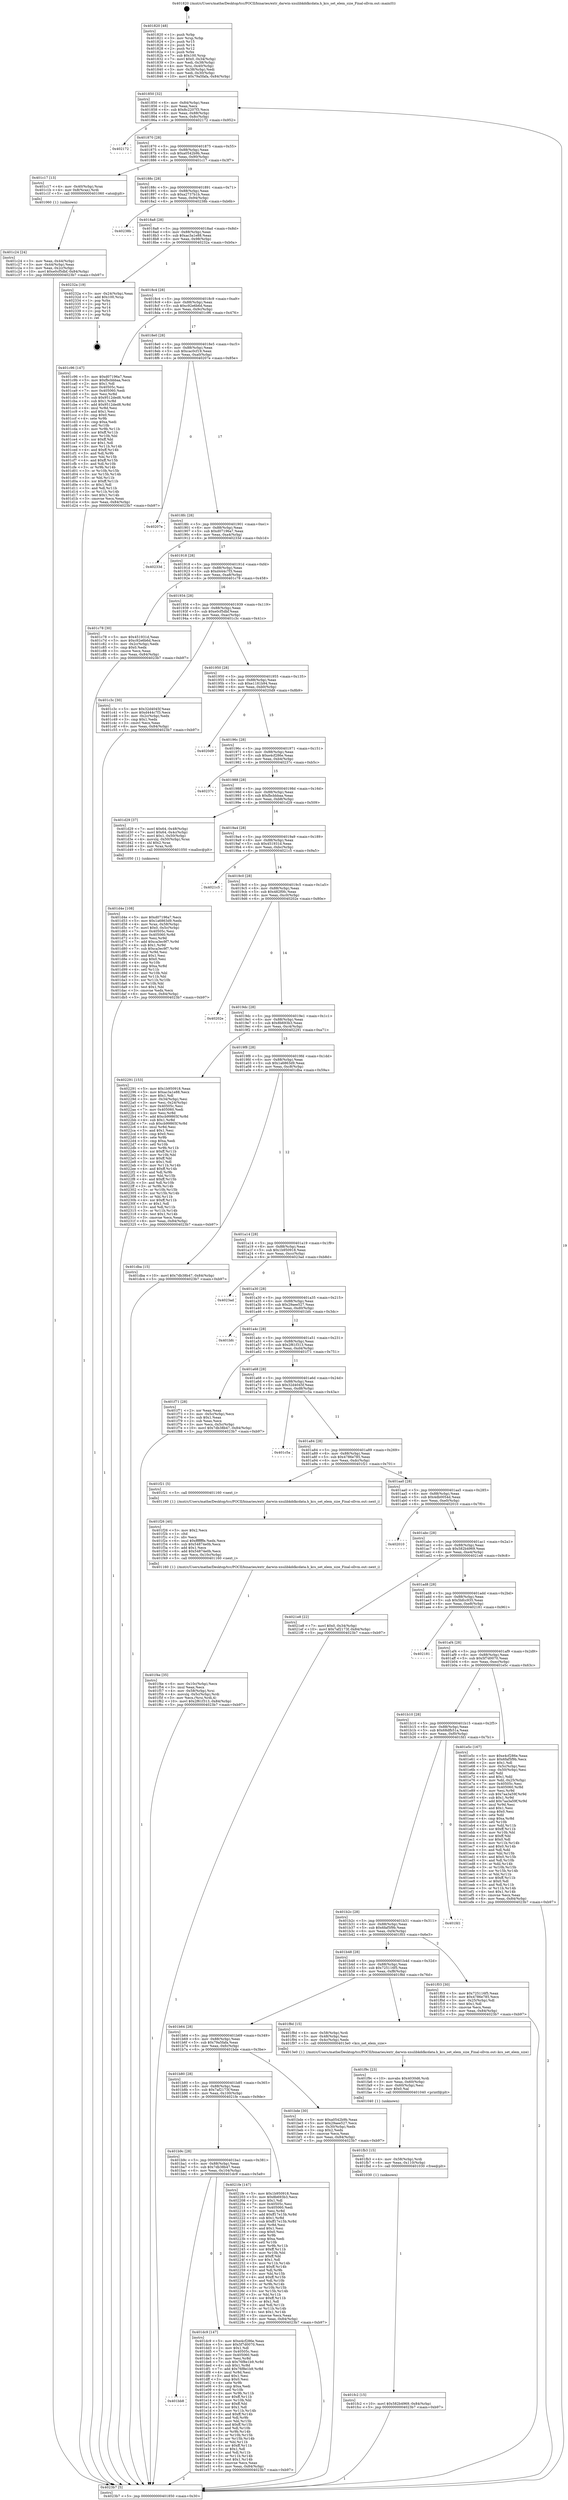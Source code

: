 digraph "0x401820" {
  label = "0x401820 (/mnt/c/Users/mathe/Desktop/tcc/POCII/binaries/extr_darwin-xnulibkddkcdata.h_kcs_set_elem_size_Final-ollvm.out::main(0))"
  labelloc = "t"
  node[shape=record]

  Entry [label="",width=0.3,height=0.3,shape=circle,fillcolor=black,style=filled]
  "0x401850" [label="{
     0x401850 [32]\l
     | [instrs]\l
     &nbsp;&nbsp;0x401850 \<+6\>: mov -0x84(%rbp),%eax\l
     &nbsp;&nbsp;0x401856 \<+2\>: mov %eax,%ecx\l
     &nbsp;&nbsp;0x401858 \<+6\>: sub $0x8c2207f3,%ecx\l
     &nbsp;&nbsp;0x40185e \<+6\>: mov %eax,-0x88(%rbp)\l
     &nbsp;&nbsp;0x401864 \<+6\>: mov %ecx,-0x8c(%rbp)\l
     &nbsp;&nbsp;0x40186a \<+6\>: je 0000000000402172 \<main+0x952\>\l
  }"]
  "0x402172" [label="{
     0x402172\l
  }", style=dashed]
  "0x401870" [label="{
     0x401870 [28]\l
     | [instrs]\l
     &nbsp;&nbsp;0x401870 \<+5\>: jmp 0000000000401875 \<main+0x55\>\l
     &nbsp;&nbsp;0x401875 \<+6\>: mov -0x88(%rbp),%eax\l
     &nbsp;&nbsp;0x40187b \<+5\>: sub $0xa0542b9b,%eax\l
     &nbsp;&nbsp;0x401880 \<+6\>: mov %eax,-0x90(%rbp)\l
     &nbsp;&nbsp;0x401886 \<+6\>: je 0000000000401c17 \<main+0x3f7\>\l
  }"]
  Exit [label="",width=0.3,height=0.3,shape=circle,fillcolor=black,style=filled,peripheries=2]
  "0x401c17" [label="{
     0x401c17 [13]\l
     | [instrs]\l
     &nbsp;&nbsp;0x401c17 \<+4\>: mov -0x40(%rbp),%rax\l
     &nbsp;&nbsp;0x401c1b \<+4\>: mov 0x8(%rax),%rdi\l
     &nbsp;&nbsp;0x401c1f \<+5\>: call 0000000000401060 \<atoi@plt\>\l
     | [calls]\l
     &nbsp;&nbsp;0x401060 \{1\} (unknown)\l
  }"]
  "0x40188c" [label="{
     0x40188c [28]\l
     | [instrs]\l
     &nbsp;&nbsp;0x40188c \<+5\>: jmp 0000000000401891 \<main+0x71\>\l
     &nbsp;&nbsp;0x401891 \<+6\>: mov -0x88(%rbp),%eax\l
     &nbsp;&nbsp;0x401897 \<+5\>: sub $0xa2737b1b,%eax\l
     &nbsp;&nbsp;0x40189c \<+6\>: mov %eax,-0x94(%rbp)\l
     &nbsp;&nbsp;0x4018a2 \<+6\>: je 000000000040238b \<main+0xb6b\>\l
  }"]
  "0x401fc2" [label="{
     0x401fc2 [15]\l
     | [instrs]\l
     &nbsp;&nbsp;0x401fc2 \<+10\>: movl $0x582b4969,-0x84(%rbp)\l
     &nbsp;&nbsp;0x401fcc \<+5\>: jmp 00000000004023b7 \<main+0xb97\>\l
  }"]
  "0x40238b" [label="{
     0x40238b\l
  }", style=dashed]
  "0x4018a8" [label="{
     0x4018a8 [28]\l
     | [instrs]\l
     &nbsp;&nbsp;0x4018a8 \<+5\>: jmp 00000000004018ad \<main+0x8d\>\l
     &nbsp;&nbsp;0x4018ad \<+6\>: mov -0x88(%rbp),%eax\l
     &nbsp;&nbsp;0x4018b3 \<+5\>: sub $0xac3a1e88,%eax\l
     &nbsp;&nbsp;0x4018b8 \<+6\>: mov %eax,-0x98(%rbp)\l
     &nbsp;&nbsp;0x4018be \<+6\>: je 000000000040232a \<main+0xb0a\>\l
  }"]
  "0x401fb3" [label="{
     0x401fb3 [15]\l
     | [instrs]\l
     &nbsp;&nbsp;0x401fb3 \<+4\>: mov -0x58(%rbp),%rdi\l
     &nbsp;&nbsp;0x401fb7 \<+6\>: mov %eax,-0x110(%rbp)\l
     &nbsp;&nbsp;0x401fbd \<+5\>: call 0000000000401030 \<free@plt\>\l
     | [calls]\l
     &nbsp;&nbsp;0x401030 \{1\} (unknown)\l
  }"]
  "0x40232a" [label="{
     0x40232a [19]\l
     | [instrs]\l
     &nbsp;&nbsp;0x40232a \<+3\>: mov -0x24(%rbp),%eax\l
     &nbsp;&nbsp;0x40232d \<+7\>: add $0x100,%rsp\l
     &nbsp;&nbsp;0x402334 \<+1\>: pop %rbx\l
     &nbsp;&nbsp;0x402335 \<+2\>: pop %r12\l
     &nbsp;&nbsp;0x402337 \<+2\>: pop %r14\l
     &nbsp;&nbsp;0x402339 \<+2\>: pop %r15\l
     &nbsp;&nbsp;0x40233b \<+1\>: pop %rbp\l
     &nbsp;&nbsp;0x40233c \<+1\>: ret\l
  }"]
  "0x4018c4" [label="{
     0x4018c4 [28]\l
     | [instrs]\l
     &nbsp;&nbsp;0x4018c4 \<+5\>: jmp 00000000004018c9 \<main+0xa9\>\l
     &nbsp;&nbsp;0x4018c9 \<+6\>: mov -0x88(%rbp),%eax\l
     &nbsp;&nbsp;0x4018cf \<+5\>: sub $0xc92e6b6d,%eax\l
     &nbsp;&nbsp;0x4018d4 \<+6\>: mov %eax,-0x9c(%rbp)\l
     &nbsp;&nbsp;0x4018da \<+6\>: je 0000000000401c96 \<main+0x476\>\l
  }"]
  "0x401f9c" [label="{
     0x401f9c [23]\l
     | [instrs]\l
     &nbsp;&nbsp;0x401f9c \<+10\>: movabs $0x4030d6,%rdi\l
     &nbsp;&nbsp;0x401fa6 \<+3\>: mov %eax,-0x60(%rbp)\l
     &nbsp;&nbsp;0x401fa9 \<+3\>: mov -0x60(%rbp),%esi\l
     &nbsp;&nbsp;0x401fac \<+2\>: mov $0x0,%al\l
     &nbsp;&nbsp;0x401fae \<+5\>: call 0000000000401040 \<printf@plt\>\l
     | [calls]\l
     &nbsp;&nbsp;0x401040 \{1\} (unknown)\l
  }"]
  "0x401c96" [label="{
     0x401c96 [147]\l
     | [instrs]\l
     &nbsp;&nbsp;0x401c96 \<+5\>: mov $0xd07196a7,%eax\l
     &nbsp;&nbsp;0x401c9b \<+5\>: mov $0xfbcbbbaa,%ecx\l
     &nbsp;&nbsp;0x401ca0 \<+2\>: mov $0x1,%dl\l
     &nbsp;&nbsp;0x401ca2 \<+7\>: mov 0x40505c,%esi\l
     &nbsp;&nbsp;0x401ca9 \<+7\>: mov 0x405060,%edi\l
     &nbsp;&nbsp;0x401cb0 \<+3\>: mov %esi,%r8d\l
     &nbsp;&nbsp;0x401cb3 \<+7\>: sub $0x9512ded8,%r8d\l
     &nbsp;&nbsp;0x401cba \<+4\>: sub $0x1,%r8d\l
     &nbsp;&nbsp;0x401cbe \<+7\>: add $0x9512ded8,%r8d\l
     &nbsp;&nbsp;0x401cc5 \<+4\>: imul %r8d,%esi\l
     &nbsp;&nbsp;0x401cc9 \<+3\>: and $0x1,%esi\l
     &nbsp;&nbsp;0x401ccc \<+3\>: cmp $0x0,%esi\l
     &nbsp;&nbsp;0x401ccf \<+4\>: sete %r9b\l
     &nbsp;&nbsp;0x401cd3 \<+3\>: cmp $0xa,%edi\l
     &nbsp;&nbsp;0x401cd6 \<+4\>: setl %r10b\l
     &nbsp;&nbsp;0x401cda \<+3\>: mov %r9b,%r11b\l
     &nbsp;&nbsp;0x401cdd \<+4\>: xor $0xff,%r11b\l
     &nbsp;&nbsp;0x401ce1 \<+3\>: mov %r10b,%bl\l
     &nbsp;&nbsp;0x401ce4 \<+3\>: xor $0xff,%bl\l
     &nbsp;&nbsp;0x401ce7 \<+3\>: xor $0x1,%dl\l
     &nbsp;&nbsp;0x401cea \<+3\>: mov %r11b,%r14b\l
     &nbsp;&nbsp;0x401ced \<+4\>: and $0xff,%r14b\l
     &nbsp;&nbsp;0x401cf1 \<+3\>: and %dl,%r9b\l
     &nbsp;&nbsp;0x401cf4 \<+3\>: mov %bl,%r15b\l
     &nbsp;&nbsp;0x401cf7 \<+4\>: and $0xff,%r15b\l
     &nbsp;&nbsp;0x401cfb \<+3\>: and %dl,%r10b\l
     &nbsp;&nbsp;0x401cfe \<+3\>: or %r9b,%r14b\l
     &nbsp;&nbsp;0x401d01 \<+3\>: or %r10b,%r15b\l
     &nbsp;&nbsp;0x401d04 \<+3\>: xor %r15b,%r14b\l
     &nbsp;&nbsp;0x401d07 \<+3\>: or %bl,%r11b\l
     &nbsp;&nbsp;0x401d0a \<+4\>: xor $0xff,%r11b\l
     &nbsp;&nbsp;0x401d0e \<+3\>: or $0x1,%dl\l
     &nbsp;&nbsp;0x401d11 \<+3\>: and %dl,%r11b\l
     &nbsp;&nbsp;0x401d14 \<+3\>: or %r11b,%r14b\l
     &nbsp;&nbsp;0x401d17 \<+4\>: test $0x1,%r14b\l
     &nbsp;&nbsp;0x401d1b \<+3\>: cmovne %ecx,%eax\l
     &nbsp;&nbsp;0x401d1e \<+6\>: mov %eax,-0x84(%rbp)\l
     &nbsp;&nbsp;0x401d24 \<+5\>: jmp 00000000004023b7 \<main+0xb97\>\l
  }"]
  "0x4018e0" [label="{
     0x4018e0 [28]\l
     | [instrs]\l
     &nbsp;&nbsp;0x4018e0 \<+5\>: jmp 00000000004018e5 \<main+0xc5\>\l
     &nbsp;&nbsp;0x4018e5 \<+6\>: mov -0x88(%rbp),%eax\l
     &nbsp;&nbsp;0x4018eb \<+5\>: sub $0xcac0cf19,%eax\l
     &nbsp;&nbsp;0x4018f0 \<+6\>: mov %eax,-0xa0(%rbp)\l
     &nbsp;&nbsp;0x4018f6 \<+6\>: je 000000000040207e \<main+0x85e\>\l
  }"]
  "0x401f4e" [label="{
     0x401f4e [35]\l
     | [instrs]\l
     &nbsp;&nbsp;0x401f4e \<+6\>: mov -0x10c(%rbp),%ecx\l
     &nbsp;&nbsp;0x401f54 \<+3\>: imul %eax,%ecx\l
     &nbsp;&nbsp;0x401f57 \<+4\>: mov -0x58(%rbp),%rsi\l
     &nbsp;&nbsp;0x401f5b \<+4\>: movslq -0x5c(%rbp),%rdi\l
     &nbsp;&nbsp;0x401f5f \<+3\>: mov %ecx,(%rsi,%rdi,4)\l
     &nbsp;&nbsp;0x401f62 \<+10\>: movl $0x2f61f313,-0x84(%rbp)\l
     &nbsp;&nbsp;0x401f6c \<+5\>: jmp 00000000004023b7 \<main+0xb97\>\l
  }"]
  "0x40207e" [label="{
     0x40207e\l
  }", style=dashed]
  "0x4018fc" [label="{
     0x4018fc [28]\l
     | [instrs]\l
     &nbsp;&nbsp;0x4018fc \<+5\>: jmp 0000000000401901 \<main+0xe1\>\l
     &nbsp;&nbsp;0x401901 \<+6\>: mov -0x88(%rbp),%eax\l
     &nbsp;&nbsp;0x401907 \<+5\>: sub $0xd07196a7,%eax\l
     &nbsp;&nbsp;0x40190c \<+6\>: mov %eax,-0xa4(%rbp)\l
     &nbsp;&nbsp;0x401912 \<+6\>: je 000000000040233d \<main+0xb1d\>\l
  }"]
  "0x401f26" [label="{
     0x401f26 [40]\l
     | [instrs]\l
     &nbsp;&nbsp;0x401f26 \<+5\>: mov $0x2,%ecx\l
     &nbsp;&nbsp;0x401f2b \<+1\>: cltd\l
     &nbsp;&nbsp;0x401f2c \<+2\>: idiv %ecx\l
     &nbsp;&nbsp;0x401f2e \<+6\>: imul $0xfffffffe,%edx,%ecx\l
     &nbsp;&nbsp;0x401f34 \<+6\>: sub $0x54874e0b,%ecx\l
     &nbsp;&nbsp;0x401f3a \<+3\>: add $0x1,%ecx\l
     &nbsp;&nbsp;0x401f3d \<+6\>: add $0x54874e0b,%ecx\l
     &nbsp;&nbsp;0x401f43 \<+6\>: mov %ecx,-0x10c(%rbp)\l
     &nbsp;&nbsp;0x401f49 \<+5\>: call 0000000000401160 \<next_i\>\l
     | [calls]\l
     &nbsp;&nbsp;0x401160 \{1\} (/mnt/c/Users/mathe/Desktop/tcc/POCII/binaries/extr_darwin-xnulibkddkcdata.h_kcs_set_elem_size_Final-ollvm.out::next_i)\l
  }"]
  "0x40233d" [label="{
     0x40233d\l
  }", style=dashed]
  "0x401918" [label="{
     0x401918 [28]\l
     | [instrs]\l
     &nbsp;&nbsp;0x401918 \<+5\>: jmp 000000000040191d \<main+0xfd\>\l
     &nbsp;&nbsp;0x40191d \<+6\>: mov -0x88(%rbp),%eax\l
     &nbsp;&nbsp;0x401923 \<+5\>: sub $0xd444c7f3,%eax\l
     &nbsp;&nbsp;0x401928 \<+6\>: mov %eax,-0xa8(%rbp)\l
     &nbsp;&nbsp;0x40192e \<+6\>: je 0000000000401c78 \<main+0x458\>\l
  }"]
  "0x401bb8" [label="{
     0x401bb8\l
  }", style=dashed]
  "0x401c78" [label="{
     0x401c78 [30]\l
     | [instrs]\l
     &nbsp;&nbsp;0x401c78 \<+5\>: mov $0x451931d,%eax\l
     &nbsp;&nbsp;0x401c7d \<+5\>: mov $0xc92e6b6d,%ecx\l
     &nbsp;&nbsp;0x401c82 \<+3\>: mov -0x2c(%rbp),%edx\l
     &nbsp;&nbsp;0x401c85 \<+3\>: cmp $0x0,%edx\l
     &nbsp;&nbsp;0x401c88 \<+3\>: cmove %ecx,%eax\l
     &nbsp;&nbsp;0x401c8b \<+6\>: mov %eax,-0x84(%rbp)\l
     &nbsp;&nbsp;0x401c91 \<+5\>: jmp 00000000004023b7 \<main+0xb97\>\l
  }"]
  "0x401934" [label="{
     0x401934 [28]\l
     | [instrs]\l
     &nbsp;&nbsp;0x401934 \<+5\>: jmp 0000000000401939 \<main+0x119\>\l
     &nbsp;&nbsp;0x401939 \<+6\>: mov -0x88(%rbp),%eax\l
     &nbsp;&nbsp;0x40193f \<+5\>: sub $0xe0cf5dbf,%eax\l
     &nbsp;&nbsp;0x401944 \<+6\>: mov %eax,-0xac(%rbp)\l
     &nbsp;&nbsp;0x40194a \<+6\>: je 0000000000401c3c \<main+0x41c\>\l
  }"]
  "0x401dc9" [label="{
     0x401dc9 [147]\l
     | [instrs]\l
     &nbsp;&nbsp;0x401dc9 \<+5\>: mov $0xe4cf286e,%eax\l
     &nbsp;&nbsp;0x401dce \<+5\>: mov $0x5f7d0070,%ecx\l
     &nbsp;&nbsp;0x401dd3 \<+2\>: mov $0x1,%dl\l
     &nbsp;&nbsp;0x401dd5 \<+7\>: mov 0x40505c,%esi\l
     &nbsp;&nbsp;0x401ddc \<+7\>: mov 0x405060,%edi\l
     &nbsp;&nbsp;0x401de3 \<+3\>: mov %esi,%r8d\l
     &nbsp;&nbsp;0x401de6 \<+7\>: sub $0x76f8e1b9,%r8d\l
     &nbsp;&nbsp;0x401ded \<+4\>: sub $0x1,%r8d\l
     &nbsp;&nbsp;0x401df1 \<+7\>: add $0x76f8e1b9,%r8d\l
     &nbsp;&nbsp;0x401df8 \<+4\>: imul %r8d,%esi\l
     &nbsp;&nbsp;0x401dfc \<+3\>: and $0x1,%esi\l
     &nbsp;&nbsp;0x401dff \<+3\>: cmp $0x0,%esi\l
     &nbsp;&nbsp;0x401e02 \<+4\>: sete %r9b\l
     &nbsp;&nbsp;0x401e06 \<+3\>: cmp $0xa,%edi\l
     &nbsp;&nbsp;0x401e09 \<+4\>: setl %r10b\l
     &nbsp;&nbsp;0x401e0d \<+3\>: mov %r9b,%r11b\l
     &nbsp;&nbsp;0x401e10 \<+4\>: xor $0xff,%r11b\l
     &nbsp;&nbsp;0x401e14 \<+3\>: mov %r10b,%bl\l
     &nbsp;&nbsp;0x401e17 \<+3\>: xor $0xff,%bl\l
     &nbsp;&nbsp;0x401e1a \<+3\>: xor $0x1,%dl\l
     &nbsp;&nbsp;0x401e1d \<+3\>: mov %r11b,%r14b\l
     &nbsp;&nbsp;0x401e20 \<+4\>: and $0xff,%r14b\l
     &nbsp;&nbsp;0x401e24 \<+3\>: and %dl,%r9b\l
     &nbsp;&nbsp;0x401e27 \<+3\>: mov %bl,%r15b\l
     &nbsp;&nbsp;0x401e2a \<+4\>: and $0xff,%r15b\l
     &nbsp;&nbsp;0x401e2e \<+3\>: and %dl,%r10b\l
     &nbsp;&nbsp;0x401e31 \<+3\>: or %r9b,%r14b\l
     &nbsp;&nbsp;0x401e34 \<+3\>: or %r10b,%r15b\l
     &nbsp;&nbsp;0x401e37 \<+3\>: xor %r15b,%r14b\l
     &nbsp;&nbsp;0x401e3a \<+3\>: or %bl,%r11b\l
     &nbsp;&nbsp;0x401e3d \<+4\>: xor $0xff,%r11b\l
     &nbsp;&nbsp;0x401e41 \<+3\>: or $0x1,%dl\l
     &nbsp;&nbsp;0x401e44 \<+3\>: and %dl,%r11b\l
     &nbsp;&nbsp;0x401e47 \<+3\>: or %r11b,%r14b\l
     &nbsp;&nbsp;0x401e4a \<+4\>: test $0x1,%r14b\l
     &nbsp;&nbsp;0x401e4e \<+3\>: cmovne %ecx,%eax\l
     &nbsp;&nbsp;0x401e51 \<+6\>: mov %eax,-0x84(%rbp)\l
     &nbsp;&nbsp;0x401e57 \<+5\>: jmp 00000000004023b7 \<main+0xb97\>\l
  }"]
  "0x401c3c" [label="{
     0x401c3c [30]\l
     | [instrs]\l
     &nbsp;&nbsp;0x401c3c \<+5\>: mov $0x32d4045f,%eax\l
     &nbsp;&nbsp;0x401c41 \<+5\>: mov $0xd444c7f3,%ecx\l
     &nbsp;&nbsp;0x401c46 \<+3\>: mov -0x2c(%rbp),%edx\l
     &nbsp;&nbsp;0x401c49 \<+3\>: cmp $0x1,%edx\l
     &nbsp;&nbsp;0x401c4c \<+3\>: cmovl %ecx,%eax\l
     &nbsp;&nbsp;0x401c4f \<+6\>: mov %eax,-0x84(%rbp)\l
     &nbsp;&nbsp;0x401c55 \<+5\>: jmp 00000000004023b7 \<main+0xb97\>\l
  }"]
  "0x401950" [label="{
     0x401950 [28]\l
     | [instrs]\l
     &nbsp;&nbsp;0x401950 \<+5\>: jmp 0000000000401955 \<main+0x135\>\l
     &nbsp;&nbsp;0x401955 \<+6\>: mov -0x88(%rbp),%eax\l
     &nbsp;&nbsp;0x40195b \<+5\>: sub $0xe1181b94,%eax\l
     &nbsp;&nbsp;0x401960 \<+6\>: mov %eax,-0xb0(%rbp)\l
     &nbsp;&nbsp;0x401966 \<+6\>: je 00000000004020d9 \<main+0x8b9\>\l
  }"]
  "0x401b9c" [label="{
     0x401b9c [28]\l
     | [instrs]\l
     &nbsp;&nbsp;0x401b9c \<+5\>: jmp 0000000000401ba1 \<main+0x381\>\l
     &nbsp;&nbsp;0x401ba1 \<+6\>: mov -0x88(%rbp),%eax\l
     &nbsp;&nbsp;0x401ba7 \<+5\>: sub $0x7db38b47,%eax\l
     &nbsp;&nbsp;0x401bac \<+6\>: mov %eax,-0x104(%rbp)\l
     &nbsp;&nbsp;0x401bb2 \<+6\>: je 0000000000401dc9 \<main+0x5a9\>\l
  }"]
  "0x4020d9" [label="{
     0x4020d9\l
  }", style=dashed]
  "0x40196c" [label="{
     0x40196c [28]\l
     | [instrs]\l
     &nbsp;&nbsp;0x40196c \<+5\>: jmp 0000000000401971 \<main+0x151\>\l
     &nbsp;&nbsp;0x401971 \<+6\>: mov -0x88(%rbp),%eax\l
     &nbsp;&nbsp;0x401977 \<+5\>: sub $0xe4cf286e,%eax\l
     &nbsp;&nbsp;0x40197c \<+6\>: mov %eax,-0xb4(%rbp)\l
     &nbsp;&nbsp;0x401982 \<+6\>: je 000000000040237c \<main+0xb5c\>\l
  }"]
  "0x4021fe" [label="{
     0x4021fe [147]\l
     | [instrs]\l
     &nbsp;&nbsp;0x4021fe \<+5\>: mov $0x1b950918,%eax\l
     &nbsp;&nbsp;0x402203 \<+5\>: mov $0x8b693b3,%ecx\l
     &nbsp;&nbsp;0x402208 \<+2\>: mov $0x1,%dl\l
     &nbsp;&nbsp;0x40220a \<+7\>: mov 0x40505c,%esi\l
     &nbsp;&nbsp;0x402211 \<+7\>: mov 0x405060,%edi\l
     &nbsp;&nbsp;0x402218 \<+3\>: mov %esi,%r8d\l
     &nbsp;&nbsp;0x40221b \<+7\>: add $0xff17e15b,%r8d\l
     &nbsp;&nbsp;0x402222 \<+4\>: sub $0x1,%r8d\l
     &nbsp;&nbsp;0x402226 \<+7\>: sub $0xff17e15b,%r8d\l
     &nbsp;&nbsp;0x40222d \<+4\>: imul %r8d,%esi\l
     &nbsp;&nbsp;0x402231 \<+3\>: and $0x1,%esi\l
     &nbsp;&nbsp;0x402234 \<+3\>: cmp $0x0,%esi\l
     &nbsp;&nbsp;0x402237 \<+4\>: sete %r9b\l
     &nbsp;&nbsp;0x40223b \<+3\>: cmp $0xa,%edi\l
     &nbsp;&nbsp;0x40223e \<+4\>: setl %r10b\l
     &nbsp;&nbsp;0x402242 \<+3\>: mov %r9b,%r11b\l
     &nbsp;&nbsp;0x402245 \<+4\>: xor $0xff,%r11b\l
     &nbsp;&nbsp;0x402249 \<+3\>: mov %r10b,%bl\l
     &nbsp;&nbsp;0x40224c \<+3\>: xor $0xff,%bl\l
     &nbsp;&nbsp;0x40224f \<+3\>: xor $0x1,%dl\l
     &nbsp;&nbsp;0x402252 \<+3\>: mov %r11b,%r14b\l
     &nbsp;&nbsp;0x402255 \<+4\>: and $0xff,%r14b\l
     &nbsp;&nbsp;0x402259 \<+3\>: and %dl,%r9b\l
     &nbsp;&nbsp;0x40225c \<+3\>: mov %bl,%r15b\l
     &nbsp;&nbsp;0x40225f \<+4\>: and $0xff,%r15b\l
     &nbsp;&nbsp;0x402263 \<+3\>: and %dl,%r10b\l
     &nbsp;&nbsp;0x402266 \<+3\>: or %r9b,%r14b\l
     &nbsp;&nbsp;0x402269 \<+3\>: or %r10b,%r15b\l
     &nbsp;&nbsp;0x40226c \<+3\>: xor %r15b,%r14b\l
     &nbsp;&nbsp;0x40226f \<+3\>: or %bl,%r11b\l
     &nbsp;&nbsp;0x402272 \<+4\>: xor $0xff,%r11b\l
     &nbsp;&nbsp;0x402276 \<+3\>: or $0x1,%dl\l
     &nbsp;&nbsp;0x402279 \<+3\>: and %dl,%r11b\l
     &nbsp;&nbsp;0x40227c \<+3\>: or %r11b,%r14b\l
     &nbsp;&nbsp;0x40227f \<+4\>: test $0x1,%r14b\l
     &nbsp;&nbsp;0x402283 \<+3\>: cmovne %ecx,%eax\l
     &nbsp;&nbsp;0x402286 \<+6\>: mov %eax,-0x84(%rbp)\l
     &nbsp;&nbsp;0x40228c \<+5\>: jmp 00000000004023b7 \<main+0xb97\>\l
  }"]
  "0x40237c" [label="{
     0x40237c\l
  }", style=dashed]
  "0x401988" [label="{
     0x401988 [28]\l
     | [instrs]\l
     &nbsp;&nbsp;0x401988 \<+5\>: jmp 000000000040198d \<main+0x16d\>\l
     &nbsp;&nbsp;0x40198d \<+6\>: mov -0x88(%rbp),%eax\l
     &nbsp;&nbsp;0x401993 \<+5\>: sub $0xfbcbbbaa,%eax\l
     &nbsp;&nbsp;0x401998 \<+6\>: mov %eax,-0xb8(%rbp)\l
     &nbsp;&nbsp;0x40199e \<+6\>: je 0000000000401d29 \<main+0x509\>\l
  }"]
  "0x401d4e" [label="{
     0x401d4e [108]\l
     | [instrs]\l
     &nbsp;&nbsp;0x401d4e \<+5\>: mov $0xd07196a7,%ecx\l
     &nbsp;&nbsp;0x401d53 \<+5\>: mov $0x1a6863d9,%edx\l
     &nbsp;&nbsp;0x401d58 \<+4\>: mov %rax,-0x58(%rbp)\l
     &nbsp;&nbsp;0x401d5c \<+7\>: movl $0x0,-0x5c(%rbp)\l
     &nbsp;&nbsp;0x401d63 \<+7\>: mov 0x40505c,%esi\l
     &nbsp;&nbsp;0x401d6a \<+8\>: mov 0x405060,%r8d\l
     &nbsp;&nbsp;0x401d72 \<+3\>: mov %esi,%r9d\l
     &nbsp;&nbsp;0x401d75 \<+7\>: add $0xca3ec9f7,%r9d\l
     &nbsp;&nbsp;0x401d7c \<+4\>: sub $0x1,%r9d\l
     &nbsp;&nbsp;0x401d80 \<+7\>: sub $0xca3ec9f7,%r9d\l
     &nbsp;&nbsp;0x401d87 \<+4\>: imul %r9d,%esi\l
     &nbsp;&nbsp;0x401d8b \<+3\>: and $0x1,%esi\l
     &nbsp;&nbsp;0x401d8e \<+3\>: cmp $0x0,%esi\l
     &nbsp;&nbsp;0x401d91 \<+4\>: sete %r10b\l
     &nbsp;&nbsp;0x401d95 \<+4\>: cmp $0xa,%r8d\l
     &nbsp;&nbsp;0x401d99 \<+4\>: setl %r11b\l
     &nbsp;&nbsp;0x401d9d \<+3\>: mov %r10b,%bl\l
     &nbsp;&nbsp;0x401da0 \<+3\>: and %r11b,%bl\l
     &nbsp;&nbsp;0x401da3 \<+3\>: xor %r11b,%r10b\l
     &nbsp;&nbsp;0x401da6 \<+3\>: or %r10b,%bl\l
     &nbsp;&nbsp;0x401da9 \<+3\>: test $0x1,%bl\l
     &nbsp;&nbsp;0x401dac \<+3\>: cmovne %edx,%ecx\l
     &nbsp;&nbsp;0x401daf \<+6\>: mov %ecx,-0x84(%rbp)\l
     &nbsp;&nbsp;0x401db5 \<+5\>: jmp 00000000004023b7 \<main+0xb97\>\l
  }"]
  "0x401d29" [label="{
     0x401d29 [37]\l
     | [instrs]\l
     &nbsp;&nbsp;0x401d29 \<+7\>: movl $0x64,-0x48(%rbp)\l
     &nbsp;&nbsp;0x401d30 \<+7\>: movl $0x64,-0x4c(%rbp)\l
     &nbsp;&nbsp;0x401d37 \<+7\>: movl $0x1,-0x50(%rbp)\l
     &nbsp;&nbsp;0x401d3e \<+4\>: movslq -0x50(%rbp),%rax\l
     &nbsp;&nbsp;0x401d42 \<+4\>: shl $0x2,%rax\l
     &nbsp;&nbsp;0x401d46 \<+3\>: mov %rax,%rdi\l
     &nbsp;&nbsp;0x401d49 \<+5\>: call 0000000000401050 \<malloc@plt\>\l
     | [calls]\l
     &nbsp;&nbsp;0x401050 \{1\} (unknown)\l
  }"]
  "0x4019a4" [label="{
     0x4019a4 [28]\l
     | [instrs]\l
     &nbsp;&nbsp;0x4019a4 \<+5\>: jmp 00000000004019a9 \<main+0x189\>\l
     &nbsp;&nbsp;0x4019a9 \<+6\>: mov -0x88(%rbp),%eax\l
     &nbsp;&nbsp;0x4019af \<+5\>: sub $0x451931d,%eax\l
     &nbsp;&nbsp;0x4019b4 \<+6\>: mov %eax,-0xbc(%rbp)\l
     &nbsp;&nbsp;0x4019ba \<+6\>: je 00000000004021c5 \<main+0x9a5\>\l
  }"]
  "0x401c24" [label="{
     0x401c24 [24]\l
     | [instrs]\l
     &nbsp;&nbsp;0x401c24 \<+3\>: mov %eax,-0x44(%rbp)\l
     &nbsp;&nbsp;0x401c27 \<+3\>: mov -0x44(%rbp),%eax\l
     &nbsp;&nbsp;0x401c2a \<+3\>: mov %eax,-0x2c(%rbp)\l
     &nbsp;&nbsp;0x401c2d \<+10\>: movl $0xe0cf5dbf,-0x84(%rbp)\l
     &nbsp;&nbsp;0x401c37 \<+5\>: jmp 00000000004023b7 \<main+0xb97\>\l
  }"]
  "0x4021c5" [label="{
     0x4021c5\l
  }", style=dashed]
  "0x4019c0" [label="{
     0x4019c0 [28]\l
     | [instrs]\l
     &nbsp;&nbsp;0x4019c0 \<+5\>: jmp 00000000004019c5 \<main+0x1a5\>\l
     &nbsp;&nbsp;0x4019c5 \<+6\>: mov -0x88(%rbp),%eax\l
     &nbsp;&nbsp;0x4019cb \<+5\>: sub $0x482f0fc,%eax\l
     &nbsp;&nbsp;0x4019d0 \<+6\>: mov %eax,-0xc0(%rbp)\l
     &nbsp;&nbsp;0x4019d6 \<+6\>: je 000000000040202e \<main+0x80e\>\l
  }"]
  "0x401820" [label="{
     0x401820 [48]\l
     | [instrs]\l
     &nbsp;&nbsp;0x401820 \<+1\>: push %rbp\l
     &nbsp;&nbsp;0x401821 \<+3\>: mov %rsp,%rbp\l
     &nbsp;&nbsp;0x401824 \<+2\>: push %r15\l
     &nbsp;&nbsp;0x401826 \<+2\>: push %r14\l
     &nbsp;&nbsp;0x401828 \<+2\>: push %r12\l
     &nbsp;&nbsp;0x40182a \<+1\>: push %rbx\l
     &nbsp;&nbsp;0x40182b \<+7\>: sub $0x100,%rsp\l
     &nbsp;&nbsp;0x401832 \<+7\>: movl $0x0,-0x34(%rbp)\l
     &nbsp;&nbsp;0x401839 \<+3\>: mov %edi,-0x38(%rbp)\l
     &nbsp;&nbsp;0x40183c \<+4\>: mov %rsi,-0x40(%rbp)\l
     &nbsp;&nbsp;0x401840 \<+3\>: mov -0x38(%rbp),%edi\l
     &nbsp;&nbsp;0x401843 \<+3\>: mov %edi,-0x30(%rbp)\l
     &nbsp;&nbsp;0x401846 \<+10\>: movl $0x79a5fafa,-0x84(%rbp)\l
  }"]
  "0x40202e" [label="{
     0x40202e\l
  }", style=dashed]
  "0x4019dc" [label="{
     0x4019dc [28]\l
     | [instrs]\l
     &nbsp;&nbsp;0x4019dc \<+5\>: jmp 00000000004019e1 \<main+0x1c1\>\l
     &nbsp;&nbsp;0x4019e1 \<+6\>: mov -0x88(%rbp),%eax\l
     &nbsp;&nbsp;0x4019e7 \<+5\>: sub $0x8b693b3,%eax\l
     &nbsp;&nbsp;0x4019ec \<+6\>: mov %eax,-0xc4(%rbp)\l
     &nbsp;&nbsp;0x4019f2 \<+6\>: je 0000000000402291 \<main+0xa71\>\l
  }"]
  "0x4023b7" [label="{
     0x4023b7 [5]\l
     | [instrs]\l
     &nbsp;&nbsp;0x4023b7 \<+5\>: jmp 0000000000401850 \<main+0x30\>\l
  }"]
  "0x402291" [label="{
     0x402291 [153]\l
     | [instrs]\l
     &nbsp;&nbsp;0x402291 \<+5\>: mov $0x1b950918,%eax\l
     &nbsp;&nbsp;0x402296 \<+5\>: mov $0xac3a1e88,%ecx\l
     &nbsp;&nbsp;0x40229b \<+2\>: mov $0x1,%dl\l
     &nbsp;&nbsp;0x40229d \<+3\>: mov -0x34(%rbp),%esi\l
     &nbsp;&nbsp;0x4022a0 \<+3\>: mov %esi,-0x24(%rbp)\l
     &nbsp;&nbsp;0x4022a3 \<+7\>: mov 0x40505c,%esi\l
     &nbsp;&nbsp;0x4022aa \<+7\>: mov 0x405060,%edi\l
     &nbsp;&nbsp;0x4022b1 \<+3\>: mov %esi,%r8d\l
     &nbsp;&nbsp;0x4022b4 \<+7\>: add $0xcb99865f,%r8d\l
     &nbsp;&nbsp;0x4022bb \<+4\>: sub $0x1,%r8d\l
     &nbsp;&nbsp;0x4022bf \<+7\>: sub $0xcb99865f,%r8d\l
     &nbsp;&nbsp;0x4022c6 \<+4\>: imul %r8d,%esi\l
     &nbsp;&nbsp;0x4022ca \<+3\>: and $0x1,%esi\l
     &nbsp;&nbsp;0x4022cd \<+3\>: cmp $0x0,%esi\l
     &nbsp;&nbsp;0x4022d0 \<+4\>: sete %r9b\l
     &nbsp;&nbsp;0x4022d4 \<+3\>: cmp $0xa,%edi\l
     &nbsp;&nbsp;0x4022d7 \<+4\>: setl %r10b\l
     &nbsp;&nbsp;0x4022db \<+3\>: mov %r9b,%r11b\l
     &nbsp;&nbsp;0x4022de \<+4\>: xor $0xff,%r11b\l
     &nbsp;&nbsp;0x4022e2 \<+3\>: mov %r10b,%bl\l
     &nbsp;&nbsp;0x4022e5 \<+3\>: xor $0xff,%bl\l
     &nbsp;&nbsp;0x4022e8 \<+3\>: xor $0x1,%dl\l
     &nbsp;&nbsp;0x4022eb \<+3\>: mov %r11b,%r14b\l
     &nbsp;&nbsp;0x4022ee \<+4\>: and $0xff,%r14b\l
     &nbsp;&nbsp;0x4022f2 \<+3\>: and %dl,%r9b\l
     &nbsp;&nbsp;0x4022f5 \<+3\>: mov %bl,%r15b\l
     &nbsp;&nbsp;0x4022f8 \<+4\>: and $0xff,%r15b\l
     &nbsp;&nbsp;0x4022fc \<+3\>: and %dl,%r10b\l
     &nbsp;&nbsp;0x4022ff \<+3\>: or %r9b,%r14b\l
     &nbsp;&nbsp;0x402302 \<+3\>: or %r10b,%r15b\l
     &nbsp;&nbsp;0x402305 \<+3\>: xor %r15b,%r14b\l
     &nbsp;&nbsp;0x402308 \<+3\>: or %bl,%r11b\l
     &nbsp;&nbsp;0x40230b \<+4\>: xor $0xff,%r11b\l
     &nbsp;&nbsp;0x40230f \<+3\>: or $0x1,%dl\l
     &nbsp;&nbsp;0x402312 \<+3\>: and %dl,%r11b\l
     &nbsp;&nbsp;0x402315 \<+3\>: or %r11b,%r14b\l
     &nbsp;&nbsp;0x402318 \<+4\>: test $0x1,%r14b\l
     &nbsp;&nbsp;0x40231c \<+3\>: cmovne %ecx,%eax\l
     &nbsp;&nbsp;0x40231f \<+6\>: mov %eax,-0x84(%rbp)\l
     &nbsp;&nbsp;0x402325 \<+5\>: jmp 00000000004023b7 \<main+0xb97\>\l
  }"]
  "0x4019f8" [label="{
     0x4019f8 [28]\l
     | [instrs]\l
     &nbsp;&nbsp;0x4019f8 \<+5\>: jmp 00000000004019fd \<main+0x1dd\>\l
     &nbsp;&nbsp;0x4019fd \<+6\>: mov -0x88(%rbp),%eax\l
     &nbsp;&nbsp;0x401a03 \<+5\>: sub $0x1a6863d9,%eax\l
     &nbsp;&nbsp;0x401a08 \<+6\>: mov %eax,-0xc8(%rbp)\l
     &nbsp;&nbsp;0x401a0e \<+6\>: je 0000000000401dba \<main+0x59a\>\l
  }"]
  "0x401b80" [label="{
     0x401b80 [28]\l
     | [instrs]\l
     &nbsp;&nbsp;0x401b80 \<+5\>: jmp 0000000000401b85 \<main+0x365\>\l
     &nbsp;&nbsp;0x401b85 \<+6\>: mov -0x88(%rbp),%eax\l
     &nbsp;&nbsp;0x401b8b \<+5\>: sub $0x7af2173f,%eax\l
     &nbsp;&nbsp;0x401b90 \<+6\>: mov %eax,-0x100(%rbp)\l
     &nbsp;&nbsp;0x401b96 \<+6\>: je 00000000004021fe \<main+0x9de\>\l
  }"]
  "0x401dba" [label="{
     0x401dba [15]\l
     | [instrs]\l
     &nbsp;&nbsp;0x401dba \<+10\>: movl $0x7db38b47,-0x84(%rbp)\l
     &nbsp;&nbsp;0x401dc4 \<+5\>: jmp 00000000004023b7 \<main+0xb97\>\l
  }"]
  "0x401a14" [label="{
     0x401a14 [28]\l
     | [instrs]\l
     &nbsp;&nbsp;0x401a14 \<+5\>: jmp 0000000000401a19 \<main+0x1f9\>\l
     &nbsp;&nbsp;0x401a19 \<+6\>: mov -0x88(%rbp),%eax\l
     &nbsp;&nbsp;0x401a1f \<+5\>: sub $0x1b950918,%eax\l
     &nbsp;&nbsp;0x401a24 \<+6\>: mov %eax,-0xcc(%rbp)\l
     &nbsp;&nbsp;0x401a2a \<+6\>: je 00000000004023ad \<main+0xb8d\>\l
  }"]
  "0x401bde" [label="{
     0x401bde [30]\l
     | [instrs]\l
     &nbsp;&nbsp;0x401bde \<+5\>: mov $0xa0542b9b,%eax\l
     &nbsp;&nbsp;0x401be3 \<+5\>: mov $0x29aee527,%ecx\l
     &nbsp;&nbsp;0x401be8 \<+3\>: mov -0x30(%rbp),%edx\l
     &nbsp;&nbsp;0x401beb \<+3\>: cmp $0x2,%edx\l
     &nbsp;&nbsp;0x401bee \<+3\>: cmovne %ecx,%eax\l
     &nbsp;&nbsp;0x401bf1 \<+6\>: mov %eax,-0x84(%rbp)\l
     &nbsp;&nbsp;0x401bf7 \<+5\>: jmp 00000000004023b7 \<main+0xb97\>\l
  }"]
  "0x4023ad" [label="{
     0x4023ad\l
  }", style=dashed]
  "0x401a30" [label="{
     0x401a30 [28]\l
     | [instrs]\l
     &nbsp;&nbsp;0x401a30 \<+5\>: jmp 0000000000401a35 \<main+0x215\>\l
     &nbsp;&nbsp;0x401a35 \<+6\>: mov -0x88(%rbp),%eax\l
     &nbsp;&nbsp;0x401a3b \<+5\>: sub $0x29aee527,%eax\l
     &nbsp;&nbsp;0x401a40 \<+6\>: mov %eax,-0xd0(%rbp)\l
     &nbsp;&nbsp;0x401a46 \<+6\>: je 0000000000401bfc \<main+0x3dc\>\l
  }"]
  "0x401b64" [label="{
     0x401b64 [28]\l
     | [instrs]\l
     &nbsp;&nbsp;0x401b64 \<+5\>: jmp 0000000000401b69 \<main+0x349\>\l
     &nbsp;&nbsp;0x401b69 \<+6\>: mov -0x88(%rbp),%eax\l
     &nbsp;&nbsp;0x401b6f \<+5\>: sub $0x79a5fafa,%eax\l
     &nbsp;&nbsp;0x401b74 \<+6\>: mov %eax,-0xfc(%rbp)\l
     &nbsp;&nbsp;0x401b7a \<+6\>: je 0000000000401bde \<main+0x3be\>\l
  }"]
  "0x401bfc" [label="{
     0x401bfc\l
  }", style=dashed]
  "0x401a4c" [label="{
     0x401a4c [28]\l
     | [instrs]\l
     &nbsp;&nbsp;0x401a4c \<+5\>: jmp 0000000000401a51 \<main+0x231\>\l
     &nbsp;&nbsp;0x401a51 \<+6\>: mov -0x88(%rbp),%eax\l
     &nbsp;&nbsp;0x401a57 \<+5\>: sub $0x2f61f313,%eax\l
     &nbsp;&nbsp;0x401a5c \<+6\>: mov %eax,-0xd4(%rbp)\l
     &nbsp;&nbsp;0x401a62 \<+6\>: je 0000000000401f71 \<main+0x751\>\l
  }"]
  "0x401f8d" [label="{
     0x401f8d [15]\l
     | [instrs]\l
     &nbsp;&nbsp;0x401f8d \<+4\>: mov -0x58(%rbp),%rdi\l
     &nbsp;&nbsp;0x401f91 \<+3\>: mov -0x48(%rbp),%esi\l
     &nbsp;&nbsp;0x401f94 \<+3\>: mov -0x4c(%rbp),%edx\l
     &nbsp;&nbsp;0x401f97 \<+5\>: call 00000000004013e0 \<kcs_set_elem_size\>\l
     | [calls]\l
     &nbsp;&nbsp;0x4013e0 \{1\} (/mnt/c/Users/mathe/Desktop/tcc/POCII/binaries/extr_darwin-xnulibkddkcdata.h_kcs_set_elem_size_Final-ollvm.out::kcs_set_elem_size)\l
  }"]
  "0x401f71" [label="{
     0x401f71 [28]\l
     | [instrs]\l
     &nbsp;&nbsp;0x401f71 \<+2\>: xor %eax,%eax\l
     &nbsp;&nbsp;0x401f73 \<+3\>: mov -0x5c(%rbp),%ecx\l
     &nbsp;&nbsp;0x401f76 \<+3\>: sub $0x1,%eax\l
     &nbsp;&nbsp;0x401f79 \<+2\>: sub %eax,%ecx\l
     &nbsp;&nbsp;0x401f7b \<+3\>: mov %ecx,-0x5c(%rbp)\l
     &nbsp;&nbsp;0x401f7e \<+10\>: movl $0x7db38b47,-0x84(%rbp)\l
     &nbsp;&nbsp;0x401f88 \<+5\>: jmp 00000000004023b7 \<main+0xb97\>\l
  }"]
  "0x401a68" [label="{
     0x401a68 [28]\l
     | [instrs]\l
     &nbsp;&nbsp;0x401a68 \<+5\>: jmp 0000000000401a6d \<main+0x24d\>\l
     &nbsp;&nbsp;0x401a6d \<+6\>: mov -0x88(%rbp),%eax\l
     &nbsp;&nbsp;0x401a73 \<+5\>: sub $0x32d4045f,%eax\l
     &nbsp;&nbsp;0x401a78 \<+6\>: mov %eax,-0xd8(%rbp)\l
     &nbsp;&nbsp;0x401a7e \<+6\>: je 0000000000401c5a \<main+0x43a\>\l
  }"]
  "0x401b48" [label="{
     0x401b48 [28]\l
     | [instrs]\l
     &nbsp;&nbsp;0x401b48 \<+5\>: jmp 0000000000401b4d \<main+0x32d\>\l
     &nbsp;&nbsp;0x401b4d \<+6\>: mov -0x88(%rbp),%eax\l
     &nbsp;&nbsp;0x401b53 \<+5\>: sub $0x725116f5,%eax\l
     &nbsp;&nbsp;0x401b58 \<+6\>: mov %eax,-0xf8(%rbp)\l
     &nbsp;&nbsp;0x401b5e \<+6\>: je 0000000000401f8d \<main+0x76d\>\l
  }"]
  "0x401c5a" [label="{
     0x401c5a\l
  }", style=dashed]
  "0x401a84" [label="{
     0x401a84 [28]\l
     | [instrs]\l
     &nbsp;&nbsp;0x401a84 \<+5\>: jmp 0000000000401a89 \<main+0x269\>\l
     &nbsp;&nbsp;0x401a89 \<+6\>: mov -0x88(%rbp),%eax\l
     &nbsp;&nbsp;0x401a8f \<+5\>: sub $0x4786e785,%eax\l
     &nbsp;&nbsp;0x401a94 \<+6\>: mov %eax,-0xdc(%rbp)\l
     &nbsp;&nbsp;0x401a9a \<+6\>: je 0000000000401f21 \<main+0x701\>\l
  }"]
  "0x401f03" [label="{
     0x401f03 [30]\l
     | [instrs]\l
     &nbsp;&nbsp;0x401f03 \<+5\>: mov $0x725116f5,%eax\l
     &nbsp;&nbsp;0x401f08 \<+5\>: mov $0x4786e785,%ecx\l
     &nbsp;&nbsp;0x401f0d \<+3\>: mov -0x25(%rbp),%dl\l
     &nbsp;&nbsp;0x401f10 \<+3\>: test $0x1,%dl\l
     &nbsp;&nbsp;0x401f13 \<+3\>: cmovne %ecx,%eax\l
     &nbsp;&nbsp;0x401f16 \<+6\>: mov %eax,-0x84(%rbp)\l
     &nbsp;&nbsp;0x401f1c \<+5\>: jmp 00000000004023b7 \<main+0xb97\>\l
  }"]
  "0x401f21" [label="{
     0x401f21 [5]\l
     | [instrs]\l
     &nbsp;&nbsp;0x401f21 \<+5\>: call 0000000000401160 \<next_i\>\l
     | [calls]\l
     &nbsp;&nbsp;0x401160 \{1\} (/mnt/c/Users/mathe/Desktop/tcc/POCII/binaries/extr_darwin-xnulibkddkcdata.h_kcs_set_elem_size_Final-ollvm.out::next_i)\l
  }"]
  "0x401aa0" [label="{
     0x401aa0 [28]\l
     | [instrs]\l
     &nbsp;&nbsp;0x401aa0 \<+5\>: jmp 0000000000401aa5 \<main+0x285\>\l
     &nbsp;&nbsp;0x401aa5 \<+6\>: mov -0x88(%rbp),%eax\l
     &nbsp;&nbsp;0x401aab \<+5\>: sub $0x4db0054d,%eax\l
     &nbsp;&nbsp;0x401ab0 \<+6\>: mov %eax,-0xe0(%rbp)\l
     &nbsp;&nbsp;0x401ab6 \<+6\>: je 0000000000402010 \<main+0x7f0\>\l
  }"]
  "0x401b2c" [label="{
     0x401b2c [28]\l
     | [instrs]\l
     &nbsp;&nbsp;0x401b2c \<+5\>: jmp 0000000000401b31 \<main+0x311\>\l
     &nbsp;&nbsp;0x401b31 \<+6\>: mov -0x88(%rbp),%eax\l
     &nbsp;&nbsp;0x401b37 \<+5\>: sub $0x6faf5f9b,%eax\l
     &nbsp;&nbsp;0x401b3c \<+6\>: mov %eax,-0xf4(%rbp)\l
     &nbsp;&nbsp;0x401b42 \<+6\>: je 0000000000401f03 \<main+0x6e3\>\l
  }"]
  "0x402010" [label="{
     0x402010\l
  }", style=dashed]
  "0x401abc" [label="{
     0x401abc [28]\l
     | [instrs]\l
     &nbsp;&nbsp;0x401abc \<+5\>: jmp 0000000000401ac1 \<main+0x2a1\>\l
     &nbsp;&nbsp;0x401ac1 \<+6\>: mov -0x88(%rbp),%eax\l
     &nbsp;&nbsp;0x401ac7 \<+5\>: sub $0x582b4969,%eax\l
     &nbsp;&nbsp;0x401acc \<+6\>: mov %eax,-0xe4(%rbp)\l
     &nbsp;&nbsp;0x401ad2 \<+6\>: je 00000000004021e8 \<main+0x9c8\>\l
  }"]
  "0x401fd1" [label="{
     0x401fd1\l
  }", style=dashed]
  "0x4021e8" [label="{
     0x4021e8 [22]\l
     | [instrs]\l
     &nbsp;&nbsp;0x4021e8 \<+7\>: movl $0x0,-0x34(%rbp)\l
     &nbsp;&nbsp;0x4021ef \<+10\>: movl $0x7af2173f,-0x84(%rbp)\l
     &nbsp;&nbsp;0x4021f9 \<+5\>: jmp 00000000004023b7 \<main+0xb97\>\l
  }"]
  "0x401ad8" [label="{
     0x401ad8 [28]\l
     | [instrs]\l
     &nbsp;&nbsp;0x401ad8 \<+5\>: jmp 0000000000401add \<main+0x2bd\>\l
     &nbsp;&nbsp;0x401add \<+6\>: mov -0x88(%rbp),%eax\l
     &nbsp;&nbsp;0x401ae3 \<+5\>: sub $0x5bfcc935,%eax\l
     &nbsp;&nbsp;0x401ae8 \<+6\>: mov %eax,-0xe8(%rbp)\l
     &nbsp;&nbsp;0x401aee \<+6\>: je 0000000000402181 \<main+0x961\>\l
  }"]
  "0x401b10" [label="{
     0x401b10 [28]\l
     | [instrs]\l
     &nbsp;&nbsp;0x401b10 \<+5\>: jmp 0000000000401b15 \<main+0x2f5\>\l
     &nbsp;&nbsp;0x401b15 \<+6\>: mov -0x88(%rbp),%eax\l
     &nbsp;&nbsp;0x401b1b \<+5\>: sub $0x68dfb51a,%eax\l
     &nbsp;&nbsp;0x401b20 \<+6\>: mov %eax,-0xf0(%rbp)\l
     &nbsp;&nbsp;0x401b26 \<+6\>: je 0000000000401fd1 \<main+0x7b1\>\l
  }"]
  "0x402181" [label="{
     0x402181\l
  }", style=dashed]
  "0x401af4" [label="{
     0x401af4 [28]\l
     | [instrs]\l
     &nbsp;&nbsp;0x401af4 \<+5\>: jmp 0000000000401af9 \<main+0x2d9\>\l
     &nbsp;&nbsp;0x401af9 \<+6\>: mov -0x88(%rbp),%eax\l
     &nbsp;&nbsp;0x401aff \<+5\>: sub $0x5f7d0070,%eax\l
     &nbsp;&nbsp;0x401b04 \<+6\>: mov %eax,-0xec(%rbp)\l
     &nbsp;&nbsp;0x401b0a \<+6\>: je 0000000000401e5c \<main+0x63c\>\l
  }"]
  "0x401e5c" [label="{
     0x401e5c [167]\l
     | [instrs]\l
     &nbsp;&nbsp;0x401e5c \<+5\>: mov $0xe4cf286e,%eax\l
     &nbsp;&nbsp;0x401e61 \<+5\>: mov $0x6faf5f9b,%ecx\l
     &nbsp;&nbsp;0x401e66 \<+2\>: mov $0x1,%dl\l
     &nbsp;&nbsp;0x401e68 \<+3\>: mov -0x5c(%rbp),%esi\l
     &nbsp;&nbsp;0x401e6b \<+3\>: cmp -0x50(%rbp),%esi\l
     &nbsp;&nbsp;0x401e6e \<+4\>: setl %dil\l
     &nbsp;&nbsp;0x401e72 \<+4\>: and $0x1,%dil\l
     &nbsp;&nbsp;0x401e76 \<+4\>: mov %dil,-0x25(%rbp)\l
     &nbsp;&nbsp;0x401e7a \<+7\>: mov 0x40505c,%esi\l
     &nbsp;&nbsp;0x401e81 \<+8\>: mov 0x405060,%r8d\l
     &nbsp;&nbsp;0x401e89 \<+3\>: mov %esi,%r9d\l
     &nbsp;&nbsp;0x401e8c \<+7\>: sub $0x7aa3a59f,%r9d\l
     &nbsp;&nbsp;0x401e93 \<+4\>: sub $0x1,%r9d\l
     &nbsp;&nbsp;0x401e97 \<+7\>: add $0x7aa3a59f,%r9d\l
     &nbsp;&nbsp;0x401e9e \<+4\>: imul %r9d,%esi\l
     &nbsp;&nbsp;0x401ea2 \<+3\>: and $0x1,%esi\l
     &nbsp;&nbsp;0x401ea5 \<+3\>: cmp $0x0,%esi\l
     &nbsp;&nbsp;0x401ea8 \<+4\>: sete %dil\l
     &nbsp;&nbsp;0x401eac \<+4\>: cmp $0xa,%r8d\l
     &nbsp;&nbsp;0x401eb0 \<+4\>: setl %r10b\l
     &nbsp;&nbsp;0x401eb4 \<+3\>: mov %dil,%r11b\l
     &nbsp;&nbsp;0x401eb7 \<+4\>: xor $0xff,%r11b\l
     &nbsp;&nbsp;0x401ebb \<+3\>: mov %r10b,%bl\l
     &nbsp;&nbsp;0x401ebe \<+3\>: xor $0xff,%bl\l
     &nbsp;&nbsp;0x401ec1 \<+3\>: xor $0x0,%dl\l
     &nbsp;&nbsp;0x401ec4 \<+3\>: mov %r11b,%r14b\l
     &nbsp;&nbsp;0x401ec7 \<+4\>: and $0x0,%r14b\l
     &nbsp;&nbsp;0x401ecb \<+3\>: and %dl,%dil\l
     &nbsp;&nbsp;0x401ece \<+3\>: mov %bl,%r15b\l
     &nbsp;&nbsp;0x401ed1 \<+4\>: and $0x0,%r15b\l
     &nbsp;&nbsp;0x401ed5 \<+3\>: and %dl,%r10b\l
     &nbsp;&nbsp;0x401ed8 \<+3\>: or %dil,%r14b\l
     &nbsp;&nbsp;0x401edb \<+3\>: or %r10b,%r15b\l
     &nbsp;&nbsp;0x401ede \<+3\>: xor %r15b,%r14b\l
     &nbsp;&nbsp;0x401ee1 \<+3\>: or %bl,%r11b\l
     &nbsp;&nbsp;0x401ee4 \<+4\>: xor $0xff,%r11b\l
     &nbsp;&nbsp;0x401ee8 \<+3\>: or $0x0,%dl\l
     &nbsp;&nbsp;0x401eeb \<+3\>: and %dl,%r11b\l
     &nbsp;&nbsp;0x401eee \<+3\>: or %r11b,%r14b\l
     &nbsp;&nbsp;0x401ef1 \<+4\>: test $0x1,%r14b\l
     &nbsp;&nbsp;0x401ef5 \<+3\>: cmovne %ecx,%eax\l
     &nbsp;&nbsp;0x401ef8 \<+6\>: mov %eax,-0x84(%rbp)\l
     &nbsp;&nbsp;0x401efe \<+5\>: jmp 00000000004023b7 \<main+0xb97\>\l
  }"]
  Entry -> "0x401820" [label=" 1"]
  "0x401850" -> "0x402172" [label=" 0"]
  "0x401850" -> "0x401870" [label=" 20"]
  "0x40232a" -> Exit [label=" 1"]
  "0x401870" -> "0x401c17" [label=" 1"]
  "0x401870" -> "0x40188c" [label=" 19"]
  "0x402291" -> "0x4023b7" [label=" 1"]
  "0x40188c" -> "0x40238b" [label=" 0"]
  "0x40188c" -> "0x4018a8" [label=" 19"]
  "0x4021fe" -> "0x4023b7" [label=" 1"]
  "0x4018a8" -> "0x40232a" [label=" 1"]
  "0x4018a8" -> "0x4018c4" [label=" 18"]
  "0x4021e8" -> "0x4023b7" [label=" 1"]
  "0x4018c4" -> "0x401c96" [label=" 1"]
  "0x4018c4" -> "0x4018e0" [label=" 17"]
  "0x401fc2" -> "0x4023b7" [label=" 1"]
  "0x4018e0" -> "0x40207e" [label=" 0"]
  "0x4018e0" -> "0x4018fc" [label=" 17"]
  "0x401fb3" -> "0x401fc2" [label=" 1"]
  "0x4018fc" -> "0x40233d" [label=" 0"]
  "0x4018fc" -> "0x401918" [label=" 17"]
  "0x401f9c" -> "0x401fb3" [label=" 1"]
  "0x401918" -> "0x401c78" [label=" 1"]
  "0x401918" -> "0x401934" [label=" 16"]
  "0x401f8d" -> "0x401f9c" [label=" 1"]
  "0x401934" -> "0x401c3c" [label=" 1"]
  "0x401934" -> "0x401950" [label=" 15"]
  "0x401f71" -> "0x4023b7" [label=" 1"]
  "0x401950" -> "0x4020d9" [label=" 0"]
  "0x401950" -> "0x40196c" [label=" 15"]
  "0x401f26" -> "0x401f4e" [label=" 1"]
  "0x40196c" -> "0x40237c" [label=" 0"]
  "0x40196c" -> "0x401988" [label=" 15"]
  "0x401f21" -> "0x401f26" [label=" 1"]
  "0x401988" -> "0x401d29" [label=" 1"]
  "0x401988" -> "0x4019a4" [label=" 14"]
  "0x401e5c" -> "0x4023b7" [label=" 2"]
  "0x4019a4" -> "0x4021c5" [label=" 0"]
  "0x4019a4" -> "0x4019c0" [label=" 14"]
  "0x401dc9" -> "0x4023b7" [label=" 2"]
  "0x4019c0" -> "0x40202e" [label=" 0"]
  "0x4019c0" -> "0x4019dc" [label=" 14"]
  "0x401b9c" -> "0x401bb8" [label=" 0"]
  "0x4019dc" -> "0x402291" [label=" 1"]
  "0x4019dc" -> "0x4019f8" [label=" 13"]
  "0x401b9c" -> "0x401dc9" [label=" 2"]
  "0x4019f8" -> "0x401dba" [label=" 1"]
  "0x4019f8" -> "0x401a14" [label=" 12"]
  "0x401f4e" -> "0x4023b7" [label=" 1"]
  "0x401a14" -> "0x4023ad" [label=" 0"]
  "0x401a14" -> "0x401a30" [label=" 12"]
  "0x401b80" -> "0x401b9c" [label=" 2"]
  "0x401a30" -> "0x401bfc" [label=" 0"]
  "0x401a30" -> "0x401a4c" [label=" 12"]
  "0x401f03" -> "0x4023b7" [label=" 2"]
  "0x401a4c" -> "0x401f71" [label=" 1"]
  "0x401a4c" -> "0x401a68" [label=" 11"]
  "0x401dba" -> "0x4023b7" [label=" 1"]
  "0x401a68" -> "0x401c5a" [label=" 0"]
  "0x401a68" -> "0x401a84" [label=" 11"]
  "0x401d29" -> "0x401d4e" [label=" 1"]
  "0x401a84" -> "0x401f21" [label=" 1"]
  "0x401a84" -> "0x401aa0" [label=" 10"]
  "0x401c96" -> "0x4023b7" [label=" 1"]
  "0x401aa0" -> "0x402010" [label=" 0"]
  "0x401aa0" -> "0x401abc" [label=" 10"]
  "0x401c3c" -> "0x4023b7" [label=" 1"]
  "0x401abc" -> "0x4021e8" [label=" 1"]
  "0x401abc" -> "0x401ad8" [label=" 9"]
  "0x401c24" -> "0x4023b7" [label=" 1"]
  "0x401ad8" -> "0x402181" [label=" 0"]
  "0x401ad8" -> "0x401af4" [label=" 9"]
  "0x4023b7" -> "0x401850" [label=" 19"]
  "0x401af4" -> "0x401e5c" [label=" 2"]
  "0x401af4" -> "0x401b10" [label=" 7"]
  "0x401c17" -> "0x401c24" [label=" 1"]
  "0x401b10" -> "0x401fd1" [label=" 0"]
  "0x401b10" -> "0x401b2c" [label=" 7"]
  "0x401c78" -> "0x4023b7" [label=" 1"]
  "0x401b2c" -> "0x401f03" [label=" 2"]
  "0x401b2c" -> "0x401b48" [label=" 5"]
  "0x401d4e" -> "0x4023b7" [label=" 1"]
  "0x401b48" -> "0x401f8d" [label=" 1"]
  "0x401b48" -> "0x401b64" [label=" 4"]
  "0x401b80" -> "0x4021fe" [label=" 1"]
  "0x401b64" -> "0x401bde" [label=" 1"]
  "0x401b64" -> "0x401b80" [label=" 3"]
  "0x401bde" -> "0x4023b7" [label=" 1"]
  "0x401820" -> "0x401850" [label=" 1"]
}

